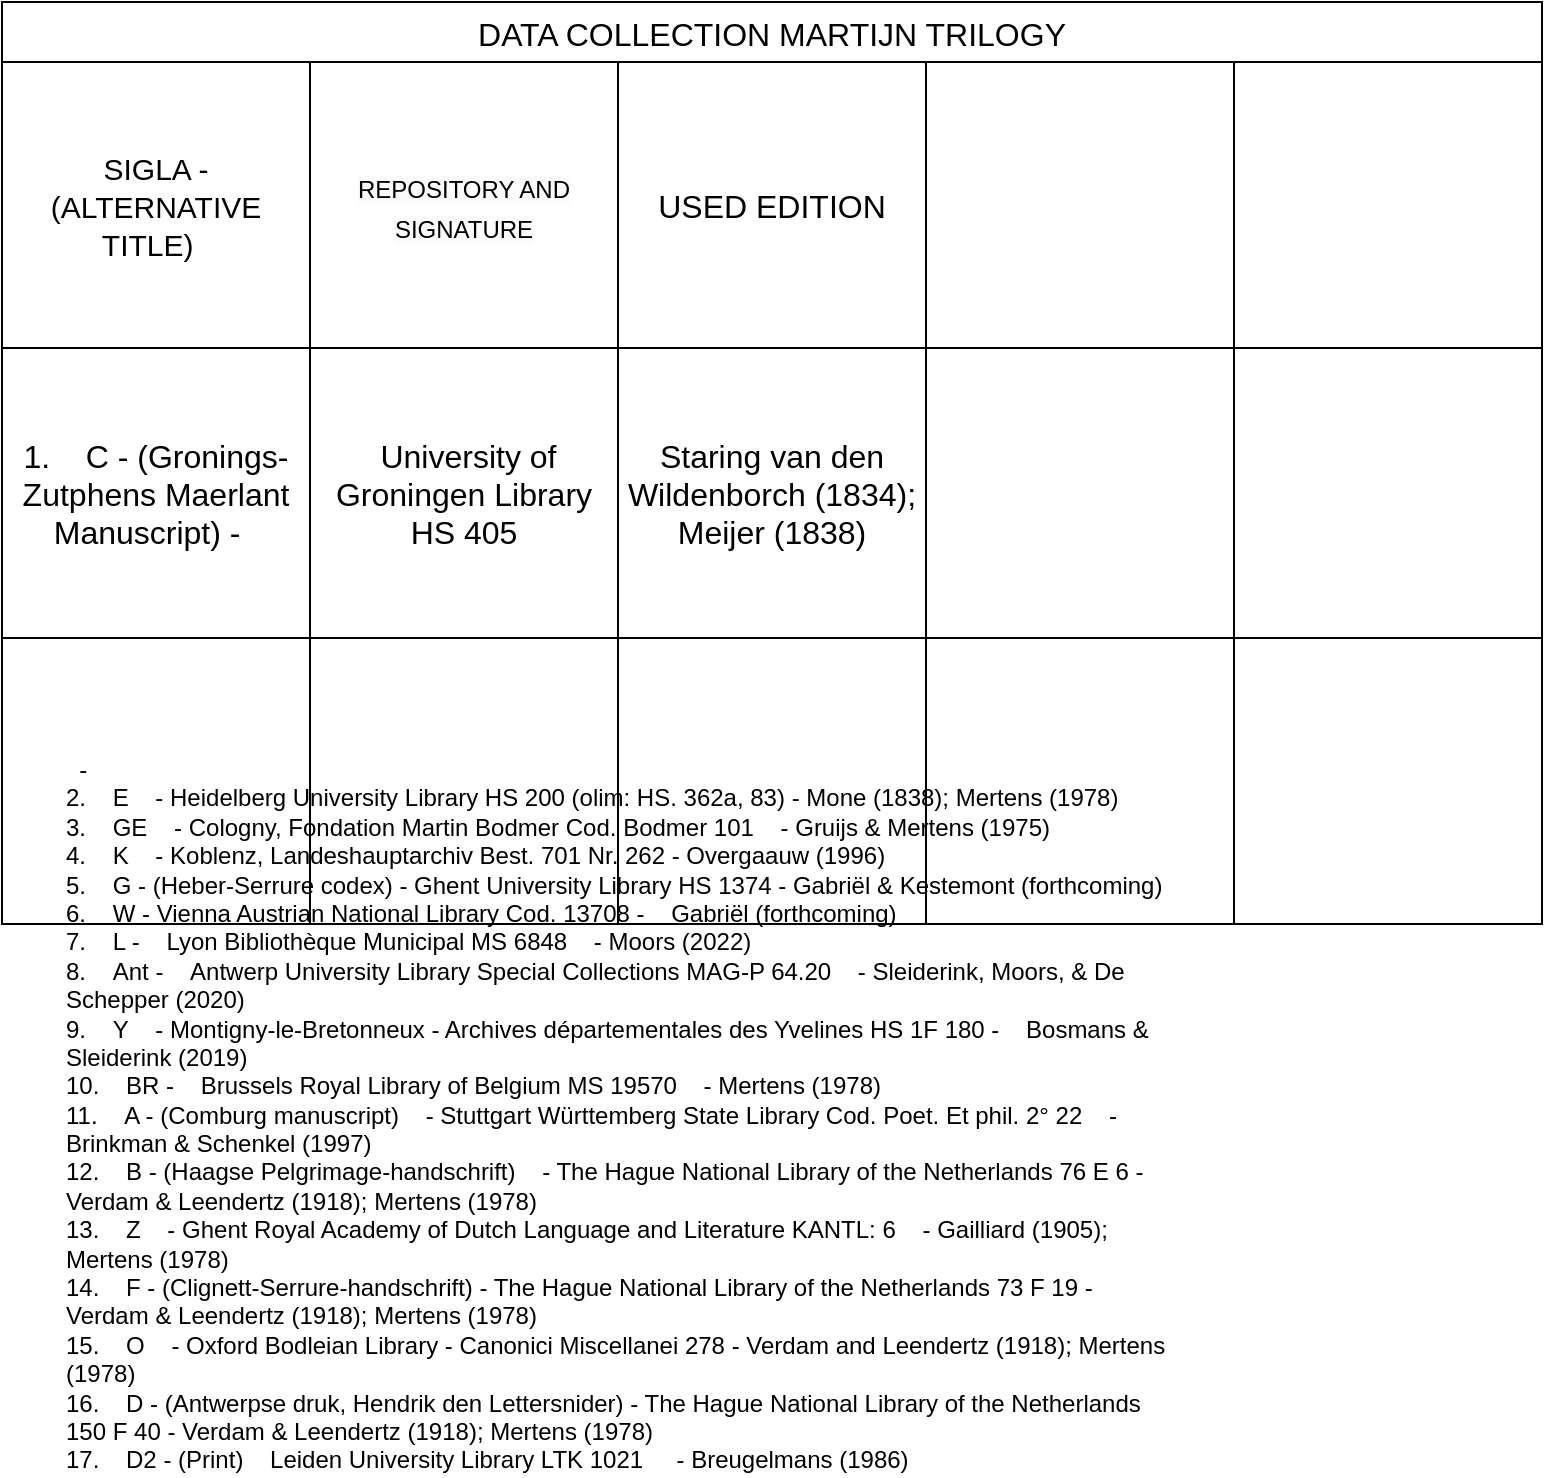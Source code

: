 <mxfile version="21.3.7" type="github">
  <diagram name="Pagina-1" id="a6fILNypSKHGjRCzUjTZ">
    <mxGraphModel dx="1193" dy="770" grid="1" gridSize="10" guides="1" tooltips="1" connect="1" arrows="1" fold="1" page="1" pageScale="1" pageWidth="1169" pageHeight="827" math="0" shadow="0">
      <root>
        <mxCell id="0" />
        <mxCell id="1" parent="0" />
        <mxCell id="C_K-O1zQhy5By7McTLfG-1" value="DATA COLLECTION MARTIJN TRILOGY" style="shape=table;startSize=30;container=1;collapsible=0;childLayout=tableLayout;strokeColor=default;fontSize=16;" vertex="1" parent="1">
          <mxGeometry x="220" y="230" width="770" height="461" as="geometry" />
        </mxCell>
        <mxCell id="C_K-O1zQhy5By7McTLfG-2" value="" style="shape=tableRow;horizontal=0;startSize=0;swimlaneHead=0;swimlaneBody=0;strokeColor=inherit;top=0;left=0;bottom=0;right=0;collapsible=0;dropTarget=0;fillColor=none;points=[[0,0.5],[1,0.5]];portConstraint=eastwest;fontSize=16;" vertex="1" parent="C_K-O1zQhy5By7McTLfG-1">
          <mxGeometry y="30" width="770" height="143" as="geometry" />
        </mxCell>
        <mxCell id="C_K-O1zQhy5By7McTLfG-17" value="&lt;font style=&quot;font-size: 15px;&quot;&gt;SIGLA - (ALTERNATIVE TITLE)&amp;nbsp;&amp;nbsp;&lt;/font&gt;" style="shape=partialRectangle;html=1;whiteSpace=wrap;connectable=0;strokeColor=inherit;overflow=hidden;fillColor=none;top=0;left=0;bottom=0;right=0;pointerEvents=1;fontSize=16;" vertex="1" parent="C_K-O1zQhy5By7McTLfG-2">
          <mxGeometry width="154" height="143" as="geometry">
            <mxRectangle width="154" height="143" as="alternateBounds" />
          </mxGeometry>
        </mxCell>
        <mxCell id="C_K-O1zQhy5By7McTLfG-14" value="&lt;span style=&quot;color: rgb(0, 0, 0); font-family: Helvetica; font-size: 12px; font-style: normal; font-variant-ligatures: normal; font-variant-caps: normal; font-weight: 400; letter-spacing: normal; orphans: 2; text-align: left; text-indent: 0px; text-transform: none; widows: 2; word-spacing: 0px; -webkit-text-stroke-width: 0px; background-color: rgb(251, 251, 251); text-decoration-thickness: initial; text-decoration-style: initial; text-decoration-color: initial; float: none; display: inline !important;&quot;&gt;REPOSITORY AND SIGNATURE&lt;/span&gt;" style="shape=partialRectangle;html=1;whiteSpace=wrap;connectable=0;strokeColor=inherit;overflow=hidden;fillColor=none;top=0;left=0;bottom=0;right=0;pointerEvents=1;fontSize=16;" vertex="1" parent="C_K-O1zQhy5By7McTLfG-2">
          <mxGeometry x="154" width="154" height="143" as="geometry">
            <mxRectangle width="154" height="143" as="alternateBounds" />
          </mxGeometry>
        </mxCell>
        <mxCell id="C_K-O1zQhy5By7McTLfG-3" value="USED EDITION" style="shape=partialRectangle;html=1;whiteSpace=wrap;connectable=0;strokeColor=inherit;overflow=hidden;fillColor=none;top=0;left=0;bottom=0;right=0;pointerEvents=1;fontSize=16;" vertex="1" parent="C_K-O1zQhy5By7McTLfG-2">
          <mxGeometry x="308" width="154" height="143" as="geometry">
            <mxRectangle width="154" height="143" as="alternateBounds" />
          </mxGeometry>
        </mxCell>
        <mxCell id="C_K-O1zQhy5By7McTLfG-4" value="" style="shape=partialRectangle;html=1;whiteSpace=wrap;connectable=0;strokeColor=inherit;overflow=hidden;fillColor=none;top=0;left=0;bottom=0;right=0;pointerEvents=1;fontSize=16;" vertex="1" parent="C_K-O1zQhy5By7McTLfG-2">
          <mxGeometry x="462" width="154" height="143" as="geometry">
            <mxRectangle width="154" height="143" as="alternateBounds" />
          </mxGeometry>
        </mxCell>
        <mxCell id="C_K-O1zQhy5By7McTLfG-5" value="" style="shape=partialRectangle;html=1;whiteSpace=wrap;connectable=0;strokeColor=inherit;overflow=hidden;fillColor=none;top=0;left=0;bottom=0;right=0;pointerEvents=1;fontSize=16;" vertex="1" parent="C_K-O1zQhy5By7McTLfG-2">
          <mxGeometry x="616" width="154" height="143" as="geometry">
            <mxRectangle width="154" height="143" as="alternateBounds" />
          </mxGeometry>
        </mxCell>
        <mxCell id="C_K-O1zQhy5By7McTLfG-6" value="" style="shape=tableRow;horizontal=0;startSize=0;swimlaneHead=0;swimlaneBody=0;strokeColor=inherit;top=0;left=0;bottom=0;right=0;collapsible=0;dropTarget=0;fillColor=none;points=[[0,0.5],[1,0.5]];portConstraint=eastwest;fontSize=16;" vertex="1" parent="C_K-O1zQhy5By7McTLfG-1">
          <mxGeometry y="173" width="770" height="145" as="geometry" />
        </mxCell>
        <mxCell id="C_K-O1zQhy5By7McTLfG-18" value="1.&amp;nbsp;&amp;nbsp;&amp;nbsp;&amp;nbsp;C - (Gronings-Zutphens Maerlant Manuscript) -&amp;nbsp;&amp;nbsp;" style="shape=partialRectangle;html=1;whiteSpace=wrap;connectable=0;strokeColor=inherit;overflow=hidden;fillColor=none;top=0;left=0;bottom=0;right=0;pointerEvents=1;fontSize=16;" vertex="1" parent="C_K-O1zQhy5By7McTLfG-6">
          <mxGeometry width="154" height="145" as="geometry">
            <mxRectangle width="154" height="145" as="alternateBounds" />
          </mxGeometry>
        </mxCell>
        <mxCell id="C_K-O1zQhy5By7McTLfG-15" value="&amp;nbsp;University of Groningen Library HS 405" style="shape=partialRectangle;html=1;whiteSpace=wrap;connectable=0;strokeColor=inherit;overflow=hidden;fillColor=none;top=0;left=0;bottom=0;right=0;pointerEvents=1;fontSize=16;" vertex="1" parent="C_K-O1zQhy5By7McTLfG-6">
          <mxGeometry x="154" width="154" height="145" as="geometry">
            <mxRectangle width="154" height="145" as="alternateBounds" />
          </mxGeometry>
        </mxCell>
        <mxCell id="C_K-O1zQhy5By7McTLfG-7" value="Staring van den Wildenborch (1834); Meijer (1838)" style="shape=partialRectangle;html=1;whiteSpace=wrap;connectable=0;strokeColor=inherit;overflow=hidden;fillColor=none;top=0;left=0;bottom=0;right=0;pointerEvents=1;fontSize=16;" vertex="1" parent="C_K-O1zQhy5By7McTLfG-6">
          <mxGeometry x="308" width="154" height="145" as="geometry">
            <mxRectangle width="154" height="145" as="alternateBounds" />
          </mxGeometry>
        </mxCell>
        <mxCell id="C_K-O1zQhy5By7McTLfG-8" value="" style="shape=partialRectangle;html=1;whiteSpace=wrap;connectable=0;strokeColor=inherit;overflow=hidden;fillColor=none;top=0;left=0;bottom=0;right=0;pointerEvents=1;fontSize=16;" vertex="1" parent="C_K-O1zQhy5By7McTLfG-6">
          <mxGeometry x="462" width="154" height="145" as="geometry">
            <mxRectangle width="154" height="145" as="alternateBounds" />
          </mxGeometry>
        </mxCell>
        <mxCell id="C_K-O1zQhy5By7McTLfG-9" value="" style="shape=partialRectangle;html=1;whiteSpace=wrap;connectable=0;strokeColor=inherit;overflow=hidden;fillColor=none;top=0;left=0;bottom=0;right=0;pointerEvents=1;fontSize=16;" vertex="1" parent="C_K-O1zQhy5By7McTLfG-6">
          <mxGeometry x="616" width="154" height="145" as="geometry">
            <mxRectangle width="154" height="145" as="alternateBounds" />
          </mxGeometry>
        </mxCell>
        <mxCell id="C_K-O1zQhy5By7McTLfG-10" value="" style="shape=tableRow;horizontal=0;startSize=0;swimlaneHead=0;swimlaneBody=0;strokeColor=inherit;top=0;left=0;bottom=0;right=0;collapsible=0;dropTarget=0;fillColor=none;points=[[0,0.5],[1,0.5]];portConstraint=eastwest;fontSize=16;" vertex="1" parent="C_K-O1zQhy5By7McTLfG-1">
          <mxGeometry y="318" width="770" height="143" as="geometry" />
        </mxCell>
        <mxCell id="C_K-O1zQhy5By7McTLfG-19" style="shape=partialRectangle;html=1;whiteSpace=wrap;connectable=0;strokeColor=inherit;overflow=hidden;fillColor=none;top=0;left=0;bottom=0;right=0;pointerEvents=1;fontSize=16;" vertex="1" parent="C_K-O1zQhy5By7McTLfG-10">
          <mxGeometry width="154" height="143" as="geometry">
            <mxRectangle width="154" height="143" as="alternateBounds" />
          </mxGeometry>
        </mxCell>
        <mxCell id="C_K-O1zQhy5By7McTLfG-16" style="shape=partialRectangle;html=1;whiteSpace=wrap;connectable=0;strokeColor=inherit;overflow=hidden;fillColor=none;top=0;left=0;bottom=0;right=0;pointerEvents=1;fontSize=16;" vertex="1" parent="C_K-O1zQhy5By7McTLfG-10">
          <mxGeometry x="154" width="154" height="143" as="geometry">
            <mxRectangle width="154" height="143" as="alternateBounds" />
          </mxGeometry>
        </mxCell>
        <mxCell id="C_K-O1zQhy5By7McTLfG-11" value="" style="shape=partialRectangle;html=1;whiteSpace=wrap;connectable=0;strokeColor=inherit;overflow=hidden;fillColor=none;top=0;left=0;bottom=0;right=0;pointerEvents=1;fontSize=16;" vertex="1" parent="C_K-O1zQhy5By7McTLfG-10">
          <mxGeometry x="308" width="154" height="143" as="geometry">
            <mxRectangle width="154" height="143" as="alternateBounds" />
          </mxGeometry>
        </mxCell>
        <mxCell id="C_K-O1zQhy5By7McTLfG-12" value="" style="shape=partialRectangle;html=1;whiteSpace=wrap;connectable=0;strokeColor=inherit;overflow=hidden;fillColor=none;top=0;left=0;bottom=0;right=0;pointerEvents=1;fontSize=16;" vertex="1" parent="C_K-O1zQhy5By7McTLfG-10">
          <mxGeometry x="462" width="154" height="143" as="geometry">
            <mxRectangle width="154" height="143" as="alternateBounds" />
          </mxGeometry>
        </mxCell>
        <mxCell id="C_K-O1zQhy5By7McTLfG-13" value="" style="shape=partialRectangle;html=1;whiteSpace=wrap;connectable=0;strokeColor=inherit;overflow=hidden;fillColor=none;top=0;left=0;bottom=0;right=0;pointerEvents=1;fontSize=16;" vertex="1" parent="C_K-O1zQhy5By7McTLfG-10">
          <mxGeometry x="616" width="154" height="143" as="geometry">
            <mxRectangle width="154" height="143" as="alternateBounds" />
          </mxGeometry>
        </mxCell>
        <mxCell id="C_K-O1zQhy5By7McTLfG-21" value="&amp;nbsp; -&amp;nbsp;&lt;br&gt;2.&amp;nbsp;&amp;nbsp;&amp;nbsp;&amp;nbsp;E&amp;nbsp;&amp;nbsp;&amp;nbsp;&amp;nbsp;- Heidelberg University Library HS 200 (olim: HS. 362a, 83) - Mone (1838); Mertens (1978)&lt;br&gt;3.&amp;nbsp;&amp;nbsp;&amp;nbsp;&amp;nbsp;GE&amp;nbsp;&amp;nbsp;&amp;nbsp;&amp;nbsp;- Cologny, Fondation Martin Bodmer Cod. Bodmer 101&amp;nbsp;&amp;nbsp;&amp;nbsp;&amp;nbsp;- Gruijs &amp;amp; Mertens (1975)&lt;br&gt;4.&amp;nbsp;&amp;nbsp;&amp;nbsp;&amp;nbsp;K&amp;nbsp;&amp;nbsp;&amp;nbsp;&amp;nbsp;- Koblenz, Landeshauptarchiv Best. 701 Nr. 262 - Overgaauw (1996)&lt;br&gt;5.&amp;nbsp;&amp;nbsp;&amp;nbsp;&amp;nbsp;G - (Heber-Serrure codex) - Ghent University Library HS 1374 - Gabriël &amp;amp; Kestemont (forthcoming)&lt;br&gt;6.&amp;nbsp;&amp;nbsp;&amp;nbsp;&amp;nbsp;W - Vienna Austrian National Library Cod. 13708 -&amp;nbsp;&amp;nbsp;&amp;nbsp;&amp;nbsp;Gabriël (forthcoming)&amp;nbsp;&lt;br&gt;7.&amp;nbsp;&amp;nbsp;&amp;nbsp;&amp;nbsp;L -&amp;nbsp;&amp;nbsp;&amp;nbsp;&amp;nbsp;Lyon Bibliothèque Municipal MS 6848&amp;nbsp;&amp;nbsp;&amp;nbsp;&amp;nbsp;- Moors (2022)&lt;br&gt;8.&amp;nbsp;&amp;nbsp;&amp;nbsp;&amp;nbsp;Ant -&amp;nbsp;&amp;nbsp;&amp;nbsp;&amp;nbsp;Antwerp University Library Special Collections MAG-P 64.20&amp;nbsp;&amp;nbsp;&amp;nbsp;&amp;nbsp;- Sleiderink, Moors, &amp;amp; De Schepper (2020)&lt;br&gt;9.&amp;nbsp;&amp;nbsp;&amp;nbsp;&amp;nbsp;Y&amp;nbsp;&amp;nbsp;&amp;nbsp;&amp;nbsp;- Montigny-le-Bretonneux - Archives départementales des Yvelines HS 1F 180 -&amp;nbsp;&amp;nbsp;&amp;nbsp;&amp;nbsp;Bosmans &amp;amp; Sleiderink (2019)&amp;nbsp;&lt;br&gt;10.&amp;nbsp;&amp;nbsp;&amp;nbsp;&amp;nbsp;BR -&amp;nbsp;&amp;nbsp;&amp;nbsp;&amp;nbsp;Brussels Royal Library of Belgium MS 19570&amp;nbsp;&amp;nbsp;&amp;nbsp;&amp;nbsp;- Mertens (1978)&lt;br&gt;11.&amp;nbsp;&amp;nbsp;&amp;nbsp;&amp;nbsp;A - (Comburg manuscript)&amp;nbsp;&amp;nbsp;&amp;nbsp;&amp;nbsp;- Stuttgart Württemberg State Library Cod. Poet. Et phil. 2° 22&amp;nbsp;&amp;nbsp;&amp;nbsp;&amp;nbsp;- Brinkman &amp;amp; Schenkel (1997)&lt;br&gt;12.&amp;nbsp;&amp;nbsp;&amp;nbsp;&amp;nbsp;B - (Haagse Pelgrimage-handschrift)&amp;nbsp;&amp;nbsp;&amp;nbsp;&amp;nbsp;- The Hague National Library of the Netherlands 76 E 6 - Verdam &amp;amp; Leendertz (1918); Mertens (1978)&lt;br&gt;13.&amp;nbsp;&amp;nbsp;&amp;nbsp;&amp;nbsp;Z&amp;nbsp;&amp;nbsp;&amp;nbsp;&amp;nbsp;- Ghent Royal Academy of Dutch Language and Literature KANTL: 6&amp;nbsp;&amp;nbsp;&amp;nbsp;&amp;nbsp;- Gailliard (1905); Mertens (1978)&amp;nbsp;&lt;br&gt;14.&amp;nbsp;&amp;nbsp;&amp;nbsp;&amp;nbsp;F - (Clignett-Serrure-handschrift) - The Hague National Library of the Netherlands 73 F 19 - Verdam &amp;amp; Leendertz (1918); Mertens (1978)&lt;br&gt;15.&amp;nbsp;&amp;nbsp;&amp;nbsp;&amp;nbsp;O&amp;nbsp;&amp;nbsp;&amp;nbsp;&amp;nbsp;- Oxford Bodleian Library - Canonici Miscellanei 278 - Verdam and Leendertz (1918); Mertens (1978)&lt;br&gt;16.&amp;nbsp;&amp;nbsp;&amp;nbsp;&amp;nbsp;D - (Antwerpse druk, Hendrik den Lettersnider) - The Hague National Library of the Netherlands 150 F 40 - Verdam &amp;amp; Leendertz (1918); Mertens (1978)&lt;br&gt;17.&amp;nbsp;&amp;nbsp;&amp;nbsp;&amp;nbsp;D2 - (Print)&amp;nbsp;&amp;nbsp;&amp;nbsp;&amp;nbsp;Leiden University Library LTK 1021 &amp;nbsp;&amp;nbsp;&amp;nbsp;&amp;nbsp;- Breugelmans (1986)" style="text;whiteSpace=wrap;html=1;" vertex="1" parent="1">
          <mxGeometry x="250" y="600" width="560" height="330" as="geometry" />
        </mxCell>
      </root>
    </mxGraphModel>
  </diagram>
</mxfile>
